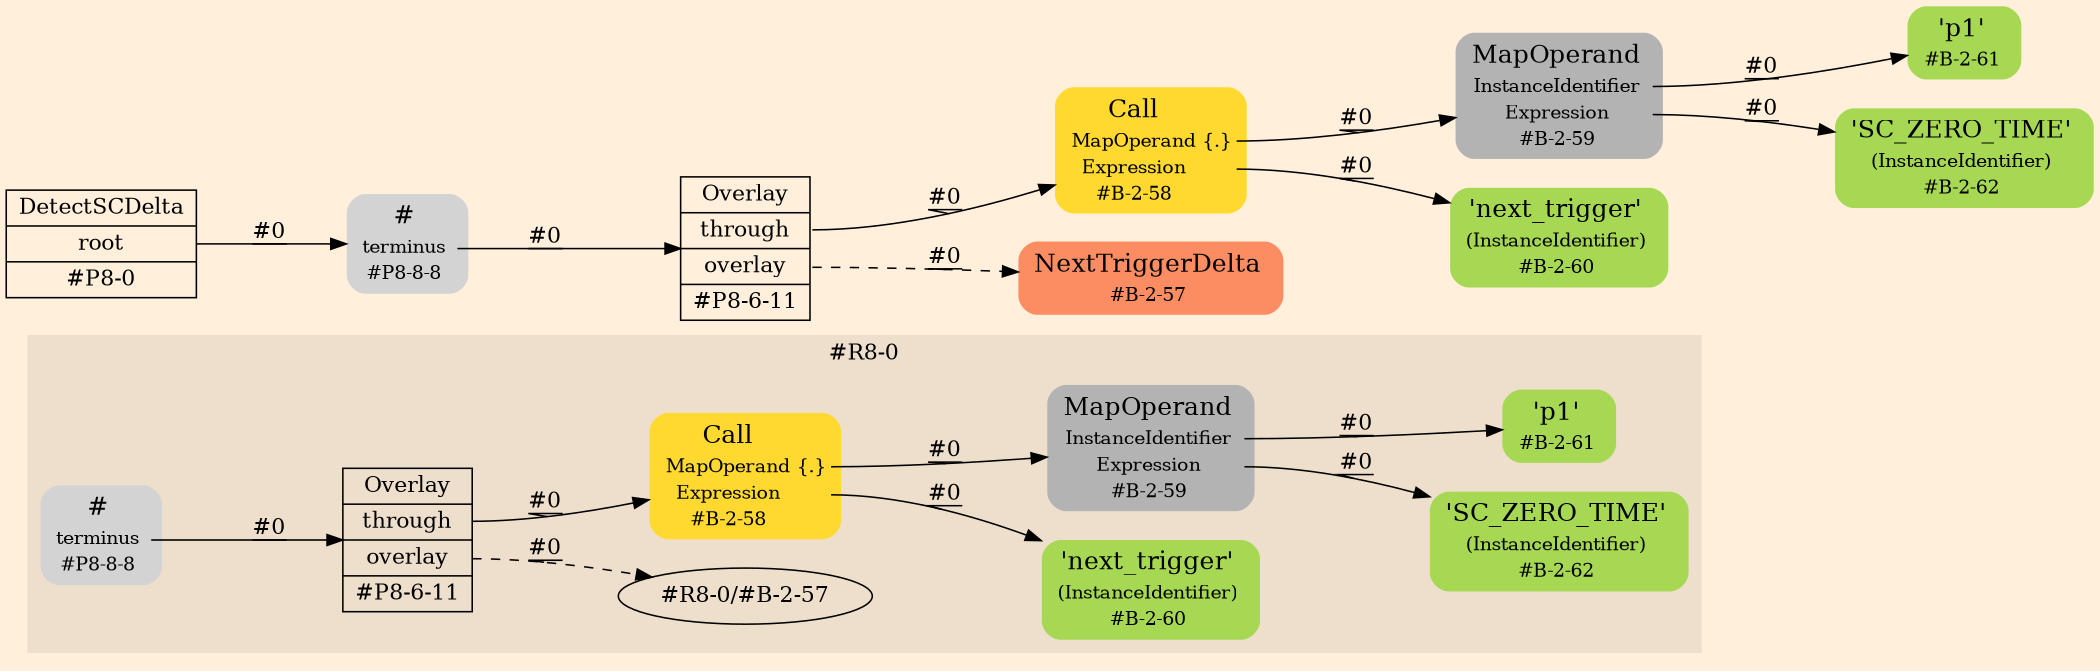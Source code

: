 digraph Inferno {
graph [
rankdir = "LR"
ranksep = 1.0
size = "14,20"
bgcolor = antiquewhite1
color = black
fontcolor = black
];
node [
];
subgraph "cluster#R8-0" {
label = "#R8-0"
style = "filled"
color = antiquewhite2
"#R8-0/#B-2-58" [
shape = "plaintext"
fillcolor = "/set28/6"
label = <<TABLE BORDER="0" CELLBORDER="0" CELLSPACING="0">
 <TR>
  <TD><FONT POINT-SIZE="16.0">Call</FONT></TD>
  <TD></TD>
 </TR>
 <TR>
  <TD>MapOperand</TD>
  <TD PORT="port0">{.}</TD>
 </TR>
 <TR>
  <TD>Expression</TD>
  <TD PORT="port1"></TD>
 </TR>
 <TR>
  <TD>#B-2-58</TD>
  <TD PORT="port2"></TD>
 </TR>
</TABLE>>
style = "rounded,filled"
fontsize = "12"
];
"#R8-0/#B-2-59" [
shape = "plaintext"
fillcolor = "/set28/8"
label = <<TABLE BORDER="0" CELLBORDER="0" CELLSPACING="0">
 <TR>
  <TD><FONT POINT-SIZE="16.0">MapOperand</FONT></TD>
  <TD></TD>
 </TR>
 <TR>
  <TD>InstanceIdentifier</TD>
  <TD PORT="port0"></TD>
 </TR>
 <TR>
  <TD>Expression</TD>
  <TD PORT="port1"></TD>
 </TR>
 <TR>
  <TD>#B-2-59</TD>
  <TD PORT="port2"></TD>
 </TR>
</TABLE>>
style = "rounded,filled"
fontsize = "12"
];
"#R8-0/#B-2-62" [
shape = "plaintext"
fillcolor = "/set28/5"
label = <<TABLE BORDER="0" CELLBORDER="0" CELLSPACING="0">
 <TR>
  <TD><FONT POINT-SIZE="16.0">'SC_ZERO_TIME'</FONT></TD>
  <TD></TD>
 </TR>
 <TR>
  <TD>(InstanceIdentifier)</TD>
  <TD PORT="port0"></TD>
 </TR>
 <TR>
  <TD>#B-2-62</TD>
  <TD PORT="port1"></TD>
 </TR>
</TABLE>>
style = "rounded,filled"
fontsize = "12"
];
"#R8-0/#P8-8-8" [
shape = "plaintext"
label = <<TABLE BORDER="0" CELLBORDER="0" CELLSPACING="0">
 <TR>
  <TD><FONT POINT-SIZE="16.0">#</FONT></TD>
  <TD></TD>
 </TR>
 <TR>
  <TD>terminus</TD>
  <TD PORT="port0"></TD>
 </TR>
 <TR>
  <TD>#P8-8-8</TD>
  <TD PORT="port1"></TD>
 </TR>
</TABLE>>
style = "rounded,filled"
fontsize = "12"
];
"#R8-0/#P8-6-11" [
shape = "record"
fillcolor = antiquewhite2
label = "<fixed> Overlay | <port0> through | <port1> overlay | <port2> #P8-6-11"
style = "filled"
fontsize = "14"
color = black
fontcolor = black
];
"#R8-0/#B-2-60" [
shape = "plaintext"
fillcolor = "/set28/5"
label = <<TABLE BORDER="0" CELLBORDER="0" CELLSPACING="0">
 <TR>
  <TD><FONT POINT-SIZE="16.0">'next_trigger'</FONT></TD>
  <TD></TD>
 </TR>
 <TR>
  <TD>(InstanceIdentifier)</TD>
  <TD PORT="port0"></TD>
 </TR>
 <TR>
  <TD>#B-2-60</TD>
  <TD PORT="port1"></TD>
 </TR>
</TABLE>>
style = "rounded,filled"
fontsize = "12"
];
"#R8-0/#B-2-61" [
shape = "plaintext"
fillcolor = "/set28/5"
label = <<TABLE BORDER="0" CELLBORDER="0" CELLSPACING="0">
 <TR>
  <TD><FONT POINT-SIZE="16.0">'p1'</FONT></TD>
  <TD></TD>
 </TR>
 <TR>
  <TD>#B-2-61</TD>
  <TD PORT="port0"></TD>
 </TR>
</TABLE>>
style = "rounded,filled"
fontsize = "12"
];
"#R8-0/#B-2-58":port0 -> "#R8-0/#B-2-59" [style="solid"
label = "#0"
decorate = true
color = black
fontcolor = black
];
"#R8-0/#B-2-58":port1 -> "#R8-0/#B-2-60" [style="solid"
label = "#0"
decorate = true
color = black
fontcolor = black
];
"#R8-0/#B-2-59":port0 -> "#R8-0/#B-2-61" [style="solid"
label = "#0"
decorate = true
color = black
fontcolor = black
];
"#R8-0/#B-2-59":port1 -> "#R8-0/#B-2-62" [style="solid"
label = "#0"
decorate = true
color = black
fontcolor = black
];
"#R8-0/#P8-8-8":port0 -> "#R8-0/#P8-6-11" [style="solid"
label = "#0"
decorate = true
color = black
fontcolor = black
];
"#R8-0/#P8-6-11":port0 -> "#R8-0/#B-2-58" [style="solid"
label = "#0"
decorate = true
color = black
fontcolor = black
];
"#R8-0/#P8-6-11":port1 -> "#R8-0/#B-2-57" [style="dashed"
label = "#0"
decorate = true
color = black
fontcolor = black
];
}
"CR#P8-0" [
shape = "record"
fillcolor = antiquewhite1
label = "<fixed> DetectSCDelta | <port0> root | <port1> #P8-0"
style = "filled"
fontsize = "14"
color = black
fontcolor = black
];
"#P8-8-8" [
shape = "plaintext"
label = <<TABLE BORDER="0" CELLBORDER="0" CELLSPACING="0">
 <TR>
  <TD><FONT POINT-SIZE="16.0">#</FONT></TD>
  <TD></TD>
 </TR>
 <TR>
  <TD>terminus</TD>
  <TD PORT="port0"></TD>
 </TR>
 <TR>
  <TD>#P8-8-8</TD>
  <TD PORT="port1"></TD>
 </TR>
</TABLE>>
style = "rounded,filled"
fontsize = "12"
];
"#P8-6-11" [
shape = "record"
fillcolor = antiquewhite1
label = "<fixed> Overlay | <port0> through | <port1> overlay | <port2> #P8-6-11"
style = "filled"
fontsize = "14"
color = black
fontcolor = black
];
"#B-2-58" [
shape = "plaintext"
fillcolor = "/set28/6"
label = <<TABLE BORDER="0" CELLBORDER="0" CELLSPACING="0">
 <TR>
  <TD><FONT POINT-SIZE="16.0">Call</FONT></TD>
  <TD></TD>
 </TR>
 <TR>
  <TD>MapOperand</TD>
  <TD PORT="port0">{.}</TD>
 </TR>
 <TR>
  <TD>Expression</TD>
  <TD PORT="port1"></TD>
 </TR>
 <TR>
  <TD>#B-2-58</TD>
  <TD PORT="port2"></TD>
 </TR>
</TABLE>>
style = "rounded,filled"
fontsize = "12"
];
"#B-2-59" [
shape = "plaintext"
fillcolor = "/set28/8"
label = <<TABLE BORDER="0" CELLBORDER="0" CELLSPACING="0">
 <TR>
  <TD><FONT POINT-SIZE="16.0">MapOperand</FONT></TD>
  <TD></TD>
 </TR>
 <TR>
  <TD>InstanceIdentifier</TD>
  <TD PORT="port0"></TD>
 </TR>
 <TR>
  <TD>Expression</TD>
  <TD PORT="port1"></TD>
 </TR>
 <TR>
  <TD>#B-2-59</TD>
  <TD PORT="port2"></TD>
 </TR>
</TABLE>>
style = "rounded,filled"
fontsize = "12"
];
"#B-2-61" [
shape = "plaintext"
fillcolor = "/set28/5"
label = <<TABLE BORDER="0" CELLBORDER="0" CELLSPACING="0">
 <TR>
  <TD><FONT POINT-SIZE="16.0">'p1'</FONT></TD>
  <TD></TD>
 </TR>
 <TR>
  <TD>#B-2-61</TD>
  <TD PORT="port0"></TD>
 </TR>
</TABLE>>
style = "rounded,filled"
fontsize = "12"
];
"#B-2-62" [
shape = "plaintext"
fillcolor = "/set28/5"
label = <<TABLE BORDER="0" CELLBORDER="0" CELLSPACING="0">
 <TR>
  <TD><FONT POINT-SIZE="16.0">'SC_ZERO_TIME'</FONT></TD>
  <TD></TD>
 </TR>
 <TR>
  <TD>(InstanceIdentifier)</TD>
  <TD PORT="port0"></TD>
 </TR>
 <TR>
  <TD>#B-2-62</TD>
  <TD PORT="port1"></TD>
 </TR>
</TABLE>>
style = "rounded,filled"
fontsize = "12"
];
"#B-2-60" [
shape = "plaintext"
fillcolor = "/set28/5"
label = <<TABLE BORDER="0" CELLBORDER="0" CELLSPACING="0">
 <TR>
  <TD><FONT POINT-SIZE="16.0">'next_trigger'</FONT></TD>
  <TD></TD>
 </TR>
 <TR>
  <TD>(InstanceIdentifier)</TD>
  <TD PORT="port0"></TD>
 </TR>
 <TR>
  <TD>#B-2-60</TD>
  <TD PORT="port1"></TD>
 </TR>
</TABLE>>
style = "rounded,filled"
fontsize = "12"
];
"#B-2-57" [
shape = "plaintext"
fillcolor = "/set28/2"
label = <<TABLE BORDER="0" CELLBORDER="0" CELLSPACING="0">
 <TR>
  <TD><FONT POINT-SIZE="16.0">NextTriggerDelta</FONT></TD>
  <TD></TD>
 </TR>
 <TR>
  <TD>#B-2-57</TD>
  <TD PORT="port0"></TD>
 </TR>
</TABLE>>
style = "rounded,filled"
fontsize = "12"
];
"CR#P8-0":port0 -> "#P8-8-8" [style="solid"
label = "#0"
decorate = true
color = black
fontcolor = black
];
"#P8-8-8":port0 -> "#P8-6-11" [style="solid"
label = "#0"
decorate = true
color = black
fontcolor = black
];
"#P8-6-11":port0 -> "#B-2-58" [style="solid"
label = "#0"
decorate = true
color = black
fontcolor = black
];
"#P8-6-11":port1 -> "#B-2-57" [style="dashed"
label = "#0"
decorate = true
color = black
fontcolor = black
];
"#B-2-58":port0 -> "#B-2-59" [style="solid"
label = "#0"
decorate = true
color = black
fontcolor = black
];
"#B-2-58":port1 -> "#B-2-60" [style="solid"
label = "#0"
decorate = true
color = black
fontcolor = black
];
"#B-2-59":port0 -> "#B-2-61" [style="solid"
label = "#0"
decorate = true
color = black
fontcolor = black
];
"#B-2-59":port1 -> "#B-2-62" [style="solid"
label = "#0"
decorate = true
color = black
fontcolor = black
];
}
